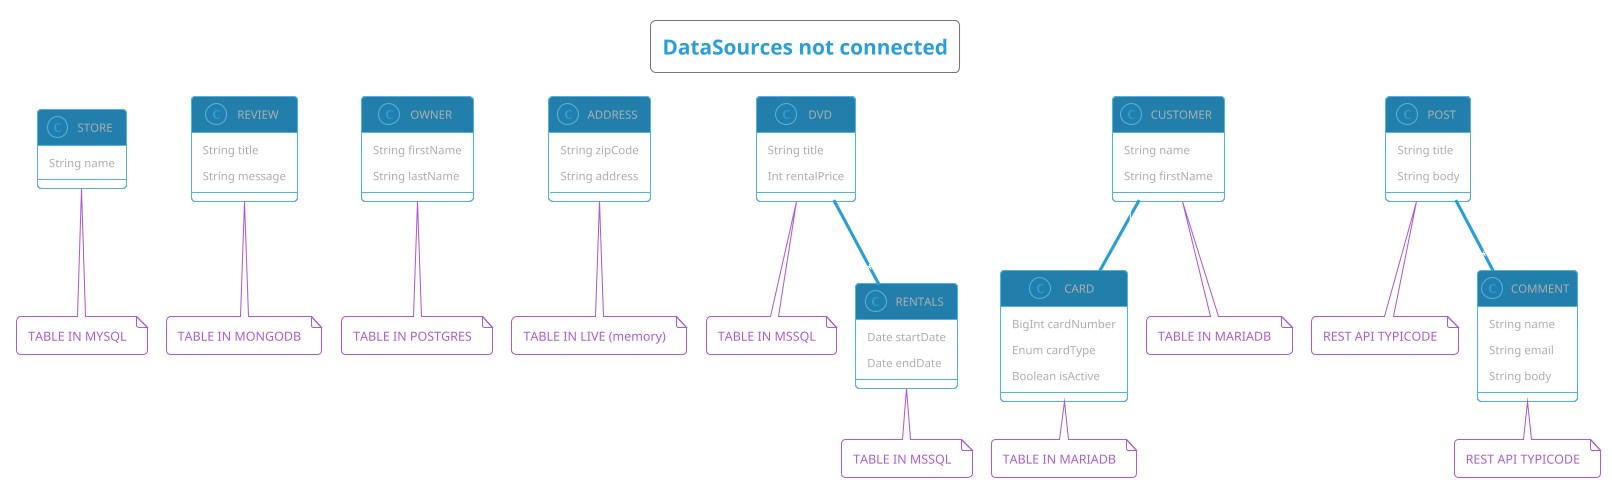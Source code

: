 @startuml
!pragma layout smetana
!theme cyborg-outline

title: DataSources not connected

class STORE {
  String name
}
class STORE
note bottom: TABLE IN MYSQL

class REVIEW {
  String title
  String message
}
class REVIEW
note bottom: TABLE IN MONGODB

class OWNER {
  String firstName
  String lastName
}
class OWNER
note bottom: TABLE IN POSTGRES

class ADDRESS {
  String zipCode
  String address
}
class ADDRESS
note bottom: TABLE IN LIVE (memory)

class DVD {
  String title
  Int rentalPrice
}
class DVD
note bottom: TABLE IN MSSQL

class RENTALS {
  Date startDate
  Date endDate
}
class RENTALS
note bottom: TABLE IN MSSQL

class CARD {
  BigInt cardNumber
  Enum cardType
  Boolean isActive
}
note bottom: TABLE IN MARIADB

class CUSTOMER {
  String name
  String firstName
}
note bottom: TABLE IN MARIADB

class POST {
  String title
  String body
}
note bottom: REST API TYPICODE

class COMMENT {
  String name
  String email
  String body
}
note bottom: REST API TYPICODE

POST "1" -- "*" COMMENT : has
DVD "*" -- "*" RENTALS : has
CUSTOMER "1" -- "*" CARD : has

@enduml
